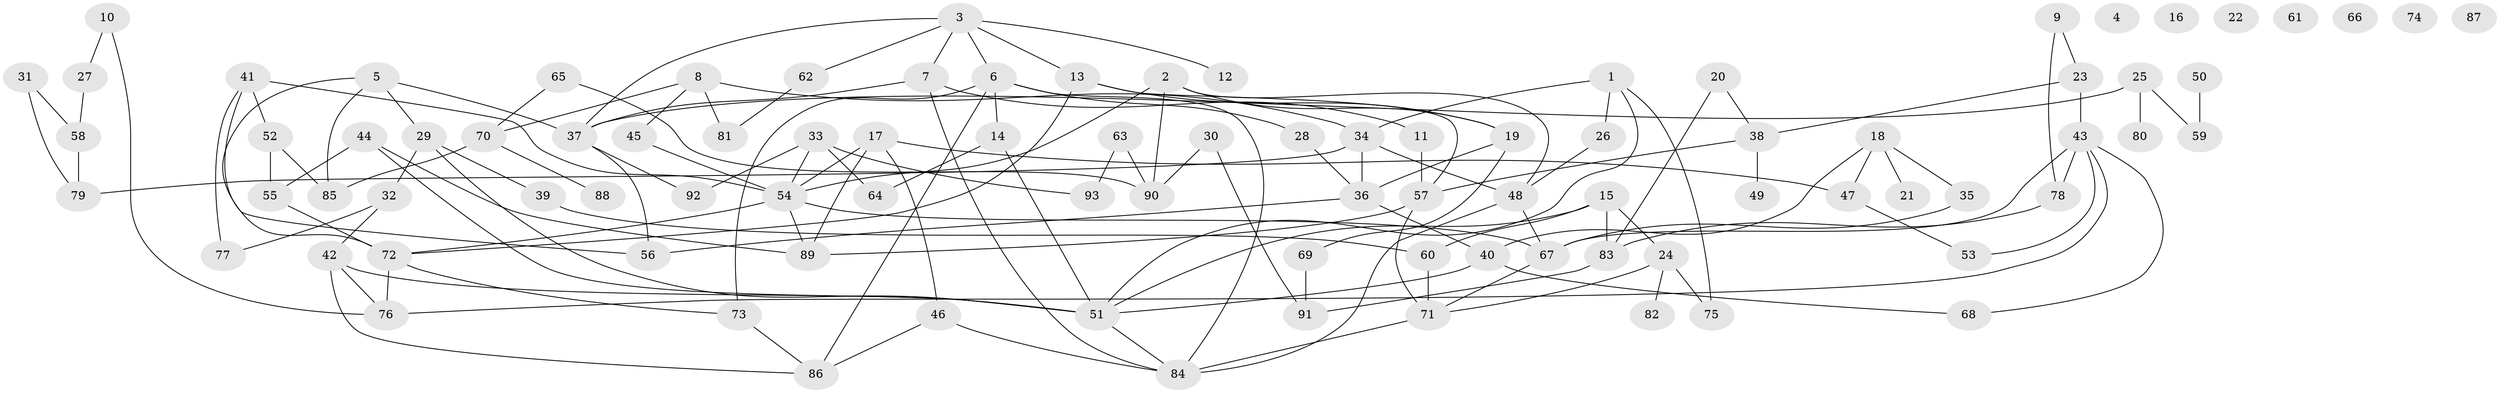 // Generated by graph-tools (version 1.1) at 2025/33/03/09/25 02:33:46]
// undirected, 93 vertices, 141 edges
graph export_dot {
graph [start="1"]
  node [color=gray90,style=filled];
  1;
  2;
  3;
  4;
  5;
  6;
  7;
  8;
  9;
  10;
  11;
  12;
  13;
  14;
  15;
  16;
  17;
  18;
  19;
  20;
  21;
  22;
  23;
  24;
  25;
  26;
  27;
  28;
  29;
  30;
  31;
  32;
  33;
  34;
  35;
  36;
  37;
  38;
  39;
  40;
  41;
  42;
  43;
  44;
  45;
  46;
  47;
  48;
  49;
  50;
  51;
  52;
  53;
  54;
  55;
  56;
  57;
  58;
  59;
  60;
  61;
  62;
  63;
  64;
  65;
  66;
  67;
  68;
  69;
  70;
  71;
  72;
  73;
  74;
  75;
  76;
  77;
  78;
  79;
  80;
  81;
  82;
  83;
  84;
  85;
  86;
  87;
  88;
  89;
  90;
  91;
  92;
  93;
  1 -- 26;
  1 -- 34;
  1 -- 51;
  1 -- 75;
  2 -- 19;
  2 -- 48;
  2 -- 54;
  2 -- 90;
  3 -- 6;
  3 -- 7;
  3 -- 12;
  3 -- 13;
  3 -- 37;
  3 -- 62;
  5 -- 29;
  5 -- 37;
  5 -- 72;
  5 -- 85;
  6 -- 14;
  6 -- 28;
  6 -- 73;
  6 -- 84;
  6 -- 86;
  7 -- 11;
  7 -- 37;
  7 -- 84;
  8 -- 34;
  8 -- 45;
  8 -- 70;
  8 -- 81;
  9 -- 23;
  9 -- 78;
  10 -- 27;
  10 -- 76;
  11 -- 57;
  13 -- 19;
  13 -- 57;
  13 -- 72;
  14 -- 51;
  14 -- 64;
  15 -- 24;
  15 -- 51;
  15 -- 60;
  15 -- 83;
  17 -- 46;
  17 -- 47;
  17 -- 54;
  17 -- 89;
  18 -- 21;
  18 -- 35;
  18 -- 40;
  18 -- 47;
  19 -- 36;
  19 -- 69;
  20 -- 38;
  20 -- 83;
  23 -- 38;
  23 -- 43;
  24 -- 71;
  24 -- 75;
  24 -- 82;
  25 -- 37;
  25 -- 59;
  25 -- 80;
  26 -- 48;
  27 -- 58;
  28 -- 36;
  29 -- 32;
  29 -- 39;
  29 -- 51;
  30 -- 90;
  30 -- 91;
  31 -- 58;
  31 -- 79;
  32 -- 42;
  32 -- 77;
  33 -- 54;
  33 -- 64;
  33 -- 92;
  33 -- 93;
  34 -- 36;
  34 -- 48;
  34 -- 79;
  35 -- 67;
  36 -- 40;
  36 -- 56;
  37 -- 56;
  37 -- 92;
  38 -- 49;
  38 -- 57;
  39 -- 60;
  40 -- 51;
  40 -- 68;
  41 -- 52;
  41 -- 54;
  41 -- 56;
  41 -- 77;
  42 -- 51;
  42 -- 76;
  42 -- 86;
  43 -- 53;
  43 -- 67;
  43 -- 68;
  43 -- 76;
  43 -- 78;
  44 -- 51;
  44 -- 55;
  44 -- 89;
  45 -- 54;
  46 -- 84;
  46 -- 86;
  47 -- 53;
  48 -- 67;
  48 -- 84;
  50 -- 59;
  51 -- 84;
  52 -- 55;
  52 -- 85;
  54 -- 67;
  54 -- 72;
  54 -- 89;
  55 -- 72;
  57 -- 71;
  57 -- 89;
  58 -- 79;
  60 -- 71;
  62 -- 81;
  63 -- 90;
  63 -- 93;
  65 -- 70;
  65 -- 90;
  67 -- 71;
  69 -- 91;
  70 -- 85;
  70 -- 88;
  71 -- 84;
  72 -- 73;
  72 -- 76;
  73 -- 86;
  78 -- 83;
  83 -- 91;
}
